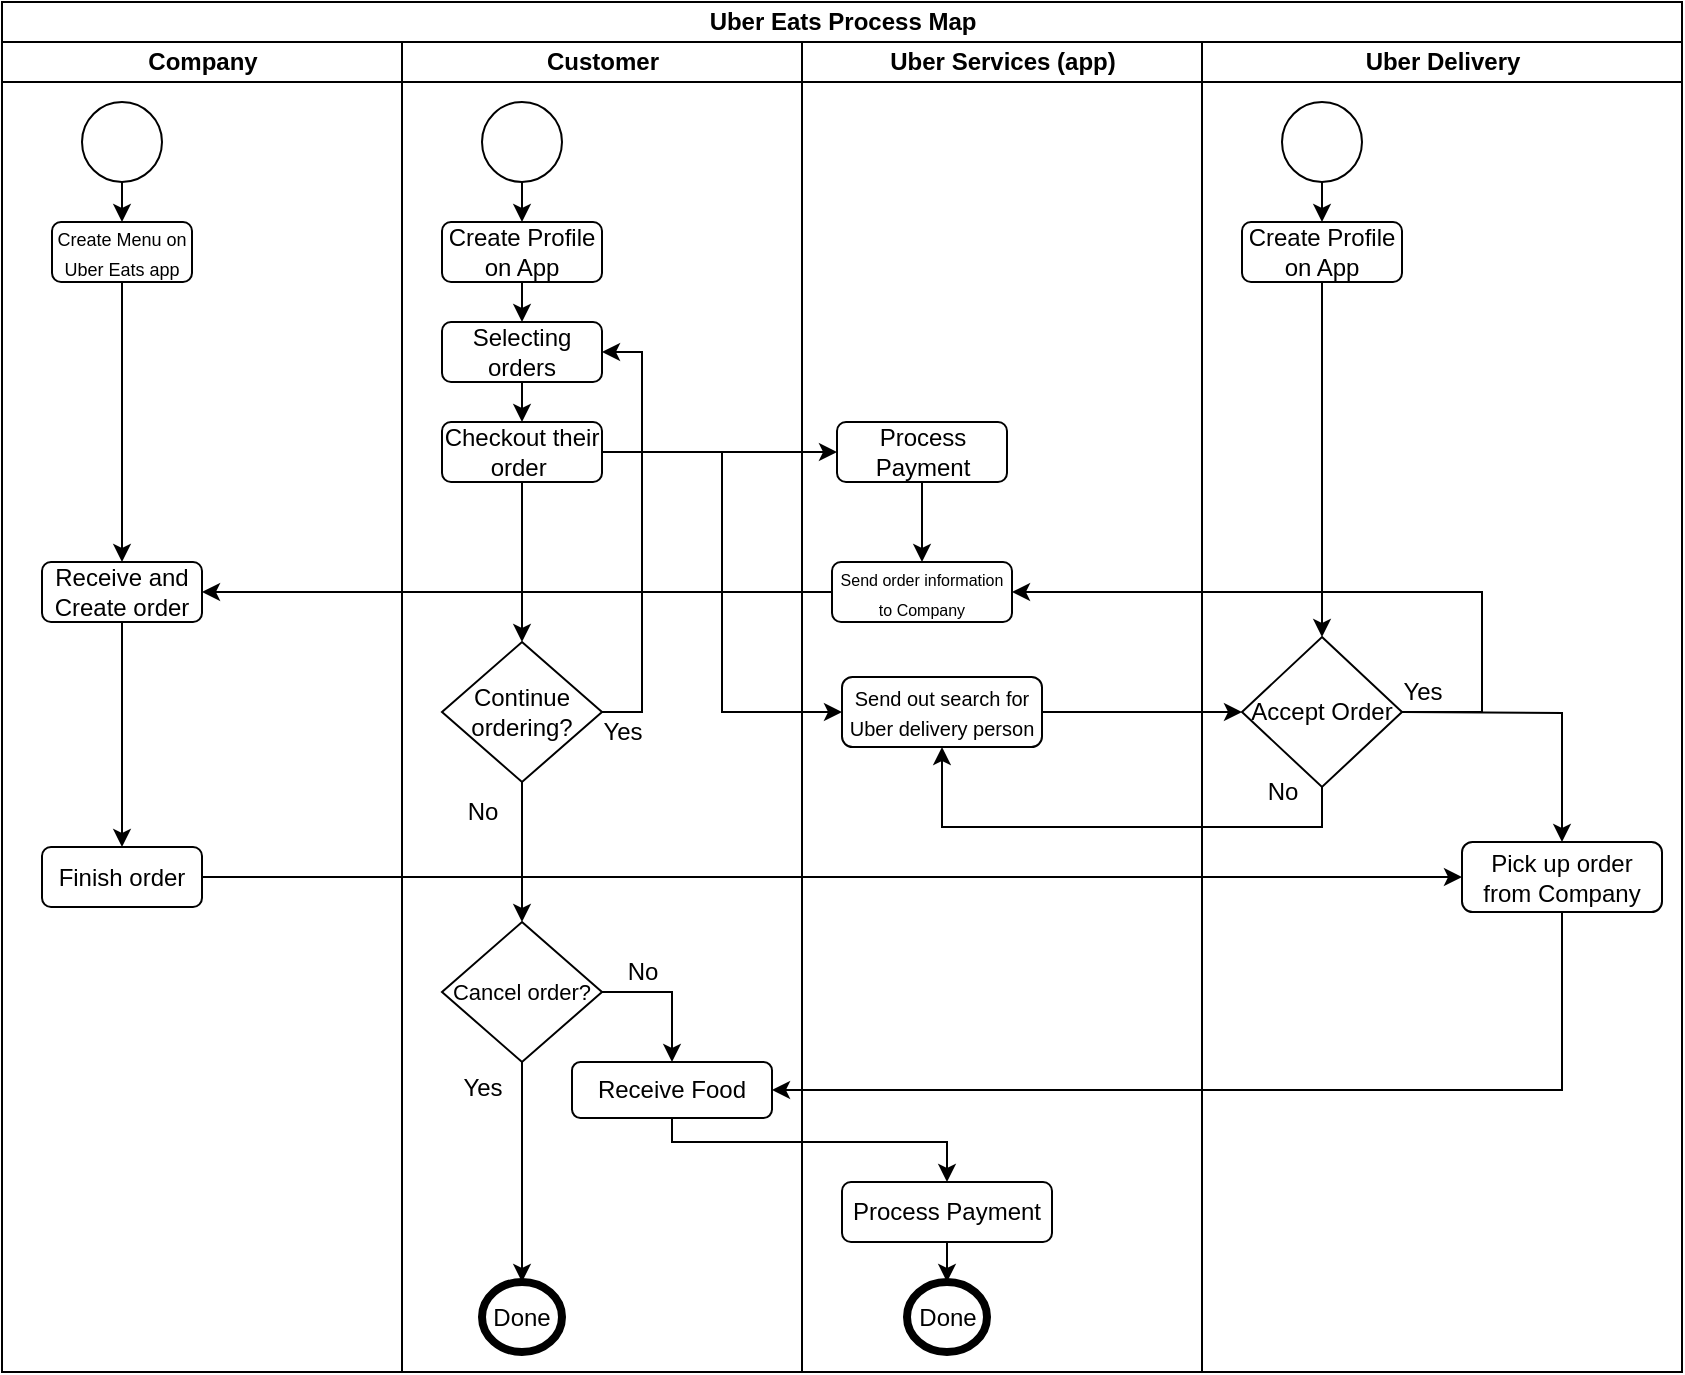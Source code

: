 <mxfile version="22.1.18" type="google">
  <diagram name="Page-1" id="UN56qBCIJDcJc-k5W3t_">
    <mxGraphModel grid="1" page="1" gridSize="10" guides="1" tooltips="1" connect="1" arrows="1" fold="1" pageScale="1" pageWidth="850" pageHeight="1100" math="0" shadow="0">
      <root>
        <mxCell id="0" />
        <mxCell id="1" parent="0" />
        <mxCell id="-CMiX3skhq2fSAHYhGBa-1" value="Uber Eats Process Map" style="swimlane;childLayout=stackLayout;resizeParent=1;resizeParentMax=0;startSize=20;html=1;" vertex="1" parent="1">
          <mxGeometry x="40.0" y="40" width="840" height="685" as="geometry" />
        </mxCell>
        <mxCell id="-CMiX3skhq2fSAHYhGBa-2" value="Company" style="swimlane;startSize=20;html=1;" vertex="1" parent="-CMiX3skhq2fSAHYhGBa-1">
          <mxGeometry y="20" width="200" height="665" as="geometry" />
        </mxCell>
        <mxCell id="-CMiX3skhq2fSAHYhGBa-10" style="edgeStyle=orthogonalEdgeStyle;rounded=0;orthogonalLoop=1;jettySize=auto;html=1;exitX=0.5;exitY=1;exitDx=0;exitDy=0;entryX=0.5;entryY=0;entryDx=0;entryDy=0;" edge="1" parent="-CMiX3skhq2fSAHYhGBa-2" source="-CMiX3skhq2fSAHYhGBa-6" target="-CMiX3skhq2fSAHYhGBa-7">
          <mxGeometry relative="1" as="geometry" />
        </mxCell>
        <mxCell id="-CMiX3skhq2fSAHYhGBa-6" value="" style="ellipse;whiteSpace=wrap;html=1;aspect=fixed;" vertex="1" parent="-CMiX3skhq2fSAHYhGBa-2">
          <mxGeometry x="40" y="30" width="40" height="40" as="geometry" />
        </mxCell>
        <mxCell id="-CMiX3skhq2fSAHYhGBa-7" value="&lt;font style=&quot;font-size: 9px;&quot;&gt;Create Menu on Uber Eats app&lt;/font&gt;" style="rounded=1;whiteSpace=wrap;html=1;" vertex="1" parent="-CMiX3skhq2fSAHYhGBa-2">
          <mxGeometry x="25" y="90" width="70" height="30" as="geometry" />
        </mxCell>
        <mxCell id="-CMiX3skhq2fSAHYhGBa-23" style="edgeStyle=orthogonalEdgeStyle;rounded=0;orthogonalLoop=1;jettySize=auto;html=1;exitX=0.5;exitY=1;exitDx=0;exitDy=0;entryX=0.5;entryY=0;entryDx=0;entryDy=0;" edge="1" parent="-CMiX3skhq2fSAHYhGBa-2" source="-CMiX3skhq2fSAHYhGBa-20" target="-CMiX3skhq2fSAHYhGBa-22">
          <mxGeometry relative="1" as="geometry" />
        </mxCell>
        <mxCell id="-CMiX3skhq2fSAHYhGBa-20" value="Receive and Create order" style="rounded=1;whiteSpace=wrap;html=1;" vertex="1" parent="-CMiX3skhq2fSAHYhGBa-2">
          <mxGeometry x="20" y="260" width="80" height="30" as="geometry" />
        </mxCell>
        <mxCell id="-CMiX3skhq2fSAHYhGBa-22" value="Finish order" style="rounded=1;whiteSpace=wrap;html=1;" vertex="1" parent="-CMiX3skhq2fSAHYhGBa-2">
          <mxGeometry x="20" y="402.5" width="80" height="30" as="geometry" />
        </mxCell>
        <mxCell id="-CMiX3skhq2fSAHYhGBa-11" style="edgeStyle=orthogonalEdgeStyle;rounded=0;orthogonalLoop=1;jettySize=auto;html=1;exitX=0.5;exitY=1;exitDx=0;exitDy=0;entryX=0.5;entryY=0;entryDx=0;entryDy=0;" edge="1" parent="-CMiX3skhq2fSAHYhGBa-2" source="-CMiX3skhq2fSAHYhGBa-7" target="-CMiX3skhq2fSAHYhGBa-20">
          <mxGeometry relative="1" as="geometry">
            <mxPoint x="60.0" y="140" as="sourcePoint" />
            <mxPoint x="150.0" y="220" as="targetPoint" />
          </mxGeometry>
        </mxCell>
        <mxCell id="-CMiX3skhq2fSAHYhGBa-3" value="Customer" style="swimlane;startSize=20;html=1;" vertex="1" parent="-CMiX3skhq2fSAHYhGBa-1">
          <mxGeometry x="200" y="20" width="200" height="665" as="geometry" />
        </mxCell>
        <mxCell id="-CMiX3skhq2fSAHYhGBa-13" style="edgeStyle=orthogonalEdgeStyle;rounded=0;orthogonalLoop=1;jettySize=auto;html=1;exitX=0.5;exitY=1;exitDx=0;exitDy=0;entryX=0.5;entryY=0;entryDx=0;entryDy=0;" edge="1" parent="-CMiX3skhq2fSAHYhGBa-3" source="-CMiX3skhq2fSAHYhGBa-8" target="-CMiX3skhq2fSAHYhGBa-12">
          <mxGeometry relative="1" as="geometry" />
        </mxCell>
        <mxCell id="-CMiX3skhq2fSAHYhGBa-8" value="Create Profile on App" style="rounded=1;whiteSpace=wrap;html=1;" vertex="1" parent="-CMiX3skhq2fSAHYhGBa-3">
          <mxGeometry x="20" y="90" width="80" height="30" as="geometry" />
        </mxCell>
        <mxCell id="-CMiX3skhq2fSAHYhGBa-15" style="edgeStyle=orthogonalEdgeStyle;rounded=0;orthogonalLoop=1;jettySize=auto;html=1;exitX=0.5;exitY=1;exitDx=0;exitDy=0;entryX=0.5;entryY=0;entryDx=0;entryDy=0;" edge="1" parent="-CMiX3skhq2fSAHYhGBa-3" source="-CMiX3skhq2fSAHYhGBa-12" target="-CMiX3skhq2fSAHYhGBa-14">
          <mxGeometry relative="1" as="geometry" />
        </mxCell>
        <mxCell id="-CMiX3skhq2fSAHYhGBa-12" value="&lt;font style=&quot;font-size: 12px;&quot;&gt;Selecting orders&lt;/font&gt;" style="rounded=1;whiteSpace=wrap;html=1;" vertex="1" parent="-CMiX3skhq2fSAHYhGBa-3">
          <mxGeometry x="20.0" y="140" width="80" height="30" as="geometry" />
        </mxCell>
        <mxCell id="-CMiX3skhq2fSAHYhGBa-14" value="Checkout their order&amp;nbsp;" style="rounded=1;whiteSpace=wrap;html=1;" vertex="1" parent="-CMiX3skhq2fSAHYhGBa-3">
          <mxGeometry x="20" y="190" width="80" height="30" as="geometry" />
        </mxCell>
        <mxCell id="-CMiX3skhq2fSAHYhGBa-29" style="edgeStyle=orthogonalEdgeStyle;rounded=0;orthogonalLoop=1;jettySize=auto;html=1;exitX=1;exitY=0.5;exitDx=0;exitDy=0;entryX=1;entryY=0.5;entryDx=0;entryDy=0;" edge="1" parent="-CMiX3skhq2fSAHYhGBa-3" source="-CMiX3skhq2fSAHYhGBa-25" target="-CMiX3skhq2fSAHYhGBa-12">
          <mxGeometry relative="1" as="geometry">
            <Array as="points">
              <mxPoint x="120" y="335" />
              <mxPoint x="120" y="155" />
            </Array>
          </mxGeometry>
        </mxCell>
        <mxCell id="iWNy5dSb5sZuWE5KbFKl-15" style="edgeStyle=orthogonalEdgeStyle;rounded=0;orthogonalLoop=1;jettySize=auto;html=1;exitX=0.5;exitY=1;exitDx=0;exitDy=0;entryX=0.5;entryY=0;entryDx=0;entryDy=0;" edge="1" parent="-CMiX3skhq2fSAHYhGBa-3" source="-CMiX3skhq2fSAHYhGBa-25" target="iWNy5dSb5sZuWE5KbFKl-14">
          <mxGeometry relative="1" as="geometry" />
        </mxCell>
        <mxCell id="-CMiX3skhq2fSAHYhGBa-25" value="&lt;font style=&quot;font-size: 12px;&quot;&gt;Continue ordering?&lt;/font&gt;" style="rhombus;whiteSpace=wrap;html=1;" vertex="1" parent="-CMiX3skhq2fSAHYhGBa-3">
          <mxGeometry x="20" y="300" width="80" height="70" as="geometry" />
        </mxCell>
        <mxCell id="-CMiX3skhq2fSAHYhGBa-24" style="edgeStyle=orthogonalEdgeStyle;rounded=0;orthogonalLoop=1;jettySize=auto;html=1;exitX=0.5;exitY=1;exitDx=0;exitDy=0;" edge="1" parent="-CMiX3skhq2fSAHYhGBa-3" source="-CMiX3skhq2fSAHYhGBa-14" target="-CMiX3skhq2fSAHYhGBa-25">
          <mxGeometry relative="1" as="geometry">
            <mxPoint x="60.0" y="310" as="targetPoint" />
          </mxGeometry>
        </mxCell>
        <mxCell id="-CMiX3skhq2fSAHYhGBa-30" value="Yes" style="text;html=1;align=center;verticalAlign=middle;resizable=0;points=[];autosize=1;strokeColor=none;fillColor=none;" vertex="1" parent="-CMiX3skhq2fSAHYhGBa-3">
          <mxGeometry x="90.0" y="330" width="40" height="30" as="geometry" />
        </mxCell>
        <mxCell id="-CMiX3skhq2fSAHYhGBa-39" value="Receive Food" style="whiteSpace=wrap;html=1;rounded=1;" vertex="1" parent="-CMiX3skhq2fSAHYhGBa-3">
          <mxGeometry x="85" y="510" width="100" height="28" as="geometry" />
        </mxCell>
        <mxCell id="iWNy5dSb5sZuWE5KbFKl-5" style="edgeStyle=orthogonalEdgeStyle;rounded=0;orthogonalLoop=1;jettySize=auto;html=1;exitX=0.5;exitY=1;exitDx=0;exitDy=0;entryX=0.5;entryY=0;entryDx=0;entryDy=0;" edge="1" parent="-CMiX3skhq2fSAHYhGBa-3" source="iWNy5dSb5sZuWE5KbFKl-4" target="-CMiX3skhq2fSAHYhGBa-8">
          <mxGeometry relative="1" as="geometry" />
        </mxCell>
        <mxCell id="iWNy5dSb5sZuWE5KbFKl-4" value="" style="ellipse;whiteSpace=wrap;html=1;aspect=fixed;" vertex="1" parent="-CMiX3skhq2fSAHYhGBa-3">
          <mxGeometry x="40" y="30" width="40" height="40" as="geometry" />
        </mxCell>
        <mxCell id="iWNy5dSb5sZuWE5KbFKl-16" style="edgeStyle=orthogonalEdgeStyle;rounded=0;orthogonalLoop=1;jettySize=auto;html=1;exitX=1;exitY=0.5;exitDx=0;exitDy=0;entryX=0.5;entryY=0;entryDx=0;entryDy=0;" edge="1" parent="-CMiX3skhq2fSAHYhGBa-3" source="iWNy5dSb5sZuWE5KbFKl-14" target="-CMiX3skhq2fSAHYhGBa-39">
          <mxGeometry relative="1" as="geometry" />
        </mxCell>
        <mxCell id="iWNy5dSb5sZuWE5KbFKl-19" style="edgeStyle=orthogonalEdgeStyle;rounded=0;orthogonalLoop=1;jettySize=auto;html=1;exitX=0.5;exitY=1;exitDx=0;exitDy=0;entryX=0.5;entryY=0;entryDx=0;entryDy=0;" edge="1" parent="-CMiX3skhq2fSAHYhGBa-3" source="iWNy5dSb5sZuWE5KbFKl-14" target="iWNy5dSb5sZuWE5KbFKl-18">
          <mxGeometry relative="1" as="geometry" />
        </mxCell>
        <mxCell id="iWNy5dSb5sZuWE5KbFKl-14" value="&lt;font style=&quot;font-size: 11px;&quot;&gt;Cancel order?&lt;/font&gt;" style="rhombus;whiteSpace=wrap;html=1;" vertex="1" parent="-CMiX3skhq2fSAHYhGBa-3">
          <mxGeometry x="20" y="440" width="80" height="70" as="geometry" />
        </mxCell>
        <mxCell id="iWNy5dSb5sZuWE5KbFKl-17" value="No" style="text;html=1;align=center;verticalAlign=middle;resizable=0;points=[];autosize=1;strokeColor=none;fillColor=none;" vertex="1" parent="-CMiX3skhq2fSAHYhGBa-3">
          <mxGeometry x="100.0" y="450" width="40" height="30" as="geometry" />
        </mxCell>
        <mxCell id="iWNy5dSb5sZuWE5KbFKl-18" value="Done" style="ellipse;whiteSpace=wrap;html=1;rounded=1;strokeWidth=4;" vertex="1" parent="-CMiX3skhq2fSAHYhGBa-3">
          <mxGeometry x="40" y="620" width="40" height="35" as="geometry" />
        </mxCell>
        <mxCell id="iWNy5dSb5sZuWE5KbFKl-20" value="Yes" style="text;html=1;align=center;verticalAlign=middle;resizable=0;points=[];autosize=1;strokeColor=none;fillColor=none;" vertex="1" parent="-CMiX3skhq2fSAHYhGBa-3">
          <mxGeometry x="20.0" y="508" width="40" height="30" as="geometry" />
        </mxCell>
        <mxCell id="iWNy5dSb5sZuWE5KbFKl-21" value="No" style="text;html=1;align=center;verticalAlign=middle;resizable=0;points=[];autosize=1;strokeColor=none;fillColor=none;" vertex="1" parent="-CMiX3skhq2fSAHYhGBa-3">
          <mxGeometry x="20.0" y="370" width="40" height="30" as="geometry" />
        </mxCell>
        <mxCell id="-CMiX3skhq2fSAHYhGBa-5" value="Uber Services (app)" style="swimlane;startSize=20;html=1;" vertex="1" parent="-CMiX3skhq2fSAHYhGBa-1">
          <mxGeometry x="400" y="20" width="200" height="665" as="geometry" />
        </mxCell>
        <mxCell id="-CMiX3skhq2fSAHYhGBa-19" style="edgeStyle=orthogonalEdgeStyle;rounded=0;orthogonalLoop=1;jettySize=auto;html=1;exitX=0.5;exitY=1;exitDx=0;exitDy=0;entryX=0.5;entryY=0;entryDx=0;entryDy=0;" edge="1" parent="-CMiX3skhq2fSAHYhGBa-5" source="-CMiX3skhq2fSAHYhGBa-16" target="-CMiX3skhq2fSAHYhGBa-18">
          <mxGeometry relative="1" as="geometry" />
        </mxCell>
        <mxCell id="-CMiX3skhq2fSAHYhGBa-16" value="Process Payment" style="rounded=1;whiteSpace=wrap;html=1;" vertex="1" parent="-CMiX3skhq2fSAHYhGBa-5">
          <mxGeometry x="17.5" y="190" width="85" height="30" as="geometry" />
        </mxCell>
        <mxCell id="-CMiX3skhq2fSAHYhGBa-18" value="&lt;font style=&quot;font-size: 8px;&quot;&gt;Send order information to Company&lt;/font&gt;" style="rounded=1;whiteSpace=wrap;html=1;" vertex="1" parent="-CMiX3skhq2fSAHYhGBa-5">
          <mxGeometry x="15" y="260" width="90" height="30" as="geometry" />
        </mxCell>
        <mxCell id="-CMiX3skhq2fSAHYhGBa-26" value="&lt;font style=&quot;font-size: 10px;&quot;&gt;Send out search for Uber delivery person&lt;/font&gt;" style="rounded=1;whiteSpace=wrap;html=1;" vertex="1" parent="-CMiX3skhq2fSAHYhGBa-5">
          <mxGeometry x="20" y="317.5" width="100" height="35" as="geometry" />
        </mxCell>
        <mxCell id="-CMiX3skhq2fSAHYhGBa-44" value="" style="edgeStyle=orthogonalEdgeStyle;rounded=0;orthogonalLoop=1;jettySize=auto;html=1;" edge="1" parent="-CMiX3skhq2fSAHYhGBa-5" source="-CMiX3skhq2fSAHYhGBa-41" target="-CMiX3skhq2fSAHYhGBa-43">
          <mxGeometry relative="1" as="geometry" />
        </mxCell>
        <mxCell id="-CMiX3skhq2fSAHYhGBa-41" value="Process Payment" style="rounded=1;whiteSpace=wrap;html=1;" vertex="1" parent="-CMiX3skhq2fSAHYhGBa-5">
          <mxGeometry x="20" y="570" width="105" height="30" as="geometry" />
        </mxCell>
        <mxCell id="-CMiX3skhq2fSAHYhGBa-43" value="Done" style="ellipse;whiteSpace=wrap;html=1;rounded=1;strokeWidth=4;" vertex="1" parent="-CMiX3skhq2fSAHYhGBa-5">
          <mxGeometry x="52.5" y="620" width="40" height="35" as="geometry" />
        </mxCell>
        <mxCell id="-CMiX3skhq2fSAHYhGBa-4" value="Uber Delivery" style="swimlane;startSize=20;html=1;" vertex="1" parent="-CMiX3skhq2fSAHYhGBa-1">
          <mxGeometry x="600" y="20" width="240" height="665" as="geometry" />
        </mxCell>
        <mxCell id="-CMiX3skhq2fSAHYhGBa-35" value="" style="edgeStyle=orthogonalEdgeStyle;rounded=0;orthogonalLoop=1;jettySize=auto;html=1;entryX=0.5;entryY=0;entryDx=0;entryDy=0;" edge="1" parent="-CMiX3skhq2fSAHYhGBa-4" target="-CMiX3skhq2fSAHYhGBa-34">
          <mxGeometry relative="1" as="geometry">
            <mxPoint x="100.0" y="335" as="sourcePoint" />
            <mxPoint x="120.0" y="335" as="targetPoint" />
          </mxGeometry>
        </mxCell>
        <mxCell id="-CMiX3skhq2fSAHYhGBa-33" value="&lt;font style=&quot;font-size: 12px;&quot;&gt;Accept Order&lt;/font&gt;" style="rhombus;whiteSpace=wrap;html=1;" vertex="1" parent="-CMiX3skhq2fSAHYhGBa-4">
          <mxGeometry x="20" y="297.5" width="80" height="75" as="geometry" />
        </mxCell>
        <mxCell id="-CMiX3skhq2fSAHYhGBa-34" value="Pick up order from Company" style="rounded=1;whiteSpace=wrap;html=1;" vertex="1" parent="-CMiX3skhq2fSAHYhGBa-4">
          <mxGeometry x="130" y="400" width="100" height="35" as="geometry" />
        </mxCell>
        <mxCell id="-CMiX3skhq2fSAHYhGBa-36" value="Yes" style="text;html=1;align=center;verticalAlign=middle;resizable=0;points=[];autosize=1;strokeColor=none;fillColor=none;" vertex="1" parent="-CMiX3skhq2fSAHYhGBa-4">
          <mxGeometry x="90.0" y="310" width="40" height="30" as="geometry" />
        </mxCell>
        <mxCell id="iWNy5dSb5sZuWE5KbFKl-7" style="edgeStyle=orthogonalEdgeStyle;rounded=0;orthogonalLoop=1;jettySize=auto;html=1;entryX=0.5;entryY=0;entryDx=0;entryDy=0;exitX=0.5;exitY=1;exitDx=0;exitDy=0;" edge="1" parent="-CMiX3skhq2fSAHYhGBa-4" source="iWNy5dSb5sZuWE5KbFKl-6" target="iWNy5dSb5sZuWE5KbFKl-8">
          <mxGeometry relative="1" as="geometry">
            <mxPoint x="50" y="100" as="targetPoint" />
          </mxGeometry>
        </mxCell>
        <mxCell id="iWNy5dSb5sZuWE5KbFKl-6" value="" style="ellipse;whiteSpace=wrap;html=1;aspect=fixed;" vertex="1" parent="-CMiX3skhq2fSAHYhGBa-4">
          <mxGeometry x="40" y="30" width="40" height="40" as="geometry" />
        </mxCell>
        <mxCell id="iWNy5dSb5sZuWE5KbFKl-22" style="edgeStyle=orthogonalEdgeStyle;rounded=0;orthogonalLoop=1;jettySize=auto;html=1;exitX=0.5;exitY=1;exitDx=0;exitDy=0;entryX=0.5;entryY=0;entryDx=0;entryDy=0;" edge="1" parent="-CMiX3skhq2fSAHYhGBa-4" source="iWNy5dSb5sZuWE5KbFKl-8" target="-CMiX3skhq2fSAHYhGBa-33">
          <mxGeometry relative="1" as="geometry" />
        </mxCell>
        <mxCell id="iWNy5dSb5sZuWE5KbFKl-8" value="Create Profile on App" style="rounded=1;whiteSpace=wrap;html=1;" vertex="1" parent="-CMiX3skhq2fSAHYhGBa-4">
          <mxGeometry x="20" y="90" width="80" height="30" as="geometry" />
        </mxCell>
        <mxCell id="-CMiX3skhq2fSAHYhGBa-38" value="No" style="text;html=1;align=center;verticalAlign=middle;resizable=0;points=[];autosize=1;strokeColor=none;fillColor=none;" vertex="1" parent="-CMiX3skhq2fSAHYhGBa-4">
          <mxGeometry x="20.0" y="360" width="40" height="30" as="geometry" />
        </mxCell>
        <mxCell id="-CMiX3skhq2fSAHYhGBa-17" style="edgeStyle=orthogonalEdgeStyle;rounded=0;orthogonalLoop=1;jettySize=auto;html=1;exitX=1;exitY=0.5;exitDx=0;exitDy=0;entryX=0;entryY=0.5;entryDx=0;entryDy=0;" edge="1" parent="-CMiX3skhq2fSAHYhGBa-1" source="-CMiX3skhq2fSAHYhGBa-14" target="-CMiX3skhq2fSAHYhGBa-16">
          <mxGeometry relative="1" as="geometry" />
        </mxCell>
        <mxCell id="-CMiX3skhq2fSAHYhGBa-21" style="edgeStyle=orthogonalEdgeStyle;rounded=0;orthogonalLoop=1;jettySize=auto;html=1;exitX=0;exitY=0.5;exitDx=0;exitDy=0;entryX=1;entryY=0.5;entryDx=0;entryDy=0;" edge="1" parent="-CMiX3skhq2fSAHYhGBa-1" source="-CMiX3skhq2fSAHYhGBa-18" target="-CMiX3skhq2fSAHYhGBa-20">
          <mxGeometry relative="1" as="geometry" />
        </mxCell>
        <mxCell id="-CMiX3skhq2fSAHYhGBa-27" value="" style="edgeStyle=orthogonalEdgeStyle;rounded=0;orthogonalLoop=1;jettySize=auto;html=1;exitX=1;exitY=0.5;exitDx=0;exitDy=0;" edge="1" parent="-CMiX3skhq2fSAHYhGBa-1" source="-CMiX3skhq2fSAHYhGBa-14" target="-CMiX3skhq2fSAHYhGBa-26">
          <mxGeometry relative="1" as="geometry">
            <Array as="points">
              <mxPoint x="360" y="225" />
              <mxPoint x="360" y="355" />
            </Array>
          </mxGeometry>
        </mxCell>
        <mxCell id="-CMiX3skhq2fSAHYhGBa-37" style="edgeStyle=orthogonalEdgeStyle;rounded=0;orthogonalLoop=1;jettySize=auto;html=1;exitX=0.5;exitY=1;exitDx=0;exitDy=0;entryX=0.5;entryY=1;entryDx=0;entryDy=0;" edge="1" parent="-CMiX3skhq2fSAHYhGBa-1" source="-CMiX3skhq2fSAHYhGBa-33" target="-CMiX3skhq2fSAHYhGBa-26">
          <mxGeometry relative="1" as="geometry" />
        </mxCell>
        <mxCell id="-CMiX3skhq2fSAHYhGBa-40" value="" style="edgeStyle=orthogonalEdgeStyle;rounded=0;orthogonalLoop=1;jettySize=auto;html=1;exitX=0.5;exitY=1;exitDx=0;exitDy=0;entryX=1;entryY=0.5;entryDx=0;entryDy=0;" edge="1" parent="-CMiX3skhq2fSAHYhGBa-1" source="-CMiX3skhq2fSAHYhGBa-34" target="-CMiX3skhq2fSAHYhGBa-39">
          <mxGeometry relative="1" as="geometry">
            <Array as="points">
              <mxPoint x="780" y="544" />
            </Array>
          </mxGeometry>
        </mxCell>
        <mxCell id="-CMiX3skhq2fSAHYhGBa-42" value="" style="edgeStyle=orthogonalEdgeStyle;rounded=0;orthogonalLoop=1;jettySize=auto;html=1;exitX=0.5;exitY=1;exitDx=0;exitDy=0;entryX=0.5;entryY=0;entryDx=0;entryDy=0;" edge="1" parent="-CMiX3skhq2fSAHYhGBa-1" source="-CMiX3skhq2fSAHYhGBa-39" target="-CMiX3skhq2fSAHYhGBa-41">
          <mxGeometry relative="1" as="geometry">
            <Array as="points">
              <mxPoint x="335" y="570" />
              <mxPoint x="472" y="570" />
            </Array>
            <mxPoint x="260.0" y="510" as="sourcePoint" />
          </mxGeometry>
        </mxCell>
        <mxCell id="iWNy5dSb5sZuWE5KbFKl-2" style="edgeStyle=orthogonalEdgeStyle;rounded=0;orthogonalLoop=1;jettySize=auto;html=1;exitX=1;exitY=0.5;exitDx=0;exitDy=0;entryX=0;entryY=0.5;entryDx=0;entryDy=0;" edge="1" parent="-CMiX3skhq2fSAHYhGBa-1" source="-CMiX3skhq2fSAHYhGBa-26" target="-CMiX3skhq2fSAHYhGBa-33">
          <mxGeometry relative="1" as="geometry" />
        </mxCell>
        <mxCell id="iWNy5dSb5sZuWE5KbFKl-12" style="edgeStyle=orthogonalEdgeStyle;rounded=0;orthogonalLoop=1;jettySize=auto;html=1;entryX=0;entryY=0.5;entryDx=0;entryDy=0;exitX=1;exitY=0.5;exitDx=0;exitDy=0;" edge="1" parent="-CMiX3skhq2fSAHYhGBa-1" source="-CMiX3skhq2fSAHYhGBa-22" target="-CMiX3skhq2fSAHYhGBa-34">
          <mxGeometry relative="1" as="geometry">
            <mxPoint x="720.0" y="435" as="targetPoint" />
            <Array as="points">
              <mxPoint x="100" y="438" />
              <mxPoint x="415" y="438" />
            </Array>
          </mxGeometry>
        </mxCell>
        <mxCell id="iWNy5dSb5sZuWE5KbFKl-23" style="edgeStyle=orthogonalEdgeStyle;rounded=0;orthogonalLoop=1;jettySize=auto;html=1;exitX=1;exitY=0.5;exitDx=0;exitDy=0;entryX=1;entryY=0.5;entryDx=0;entryDy=0;" edge="1" parent="-CMiX3skhq2fSAHYhGBa-1" source="-CMiX3skhq2fSAHYhGBa-33" target="-CMiX3skhq2fSAHYhGBa-18">
          <mxGeometry relative="1" as="geometry">
            <Array as="points">
              <mxPoint x="740" y="355" />
              <mxPoint x="740" y="295" />
            </Array>
          </mxGeometry>
        </mxCell>
      </root>
    </mxGraphModel>
  </diagram>
</mxfile>
